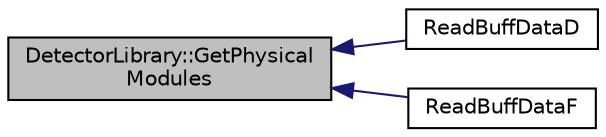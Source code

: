 digraph "DetectorLibrary::GetPhysicalModules"
{
  edge [fontname="Helvetica",fontsize="10",labelfontname="Helvetica",labelfontsize="10"];
  node [fontname="Helvetica",fontsize="10",shape=record];
  rankdir="LR";
  Node1 [label="DetectorLibrary::GetPhysical\lModules",height=0.2,width=0.4,color="black", fillcolor="grey75", style="filled", fontcolor="black"];
  Node1 -> Node2 [dir="back",color="midnightblue",fontsize="10",style="solid",fontname="Helvetica"];
  Node2 [label="ReadBuffDataD",height=0.2,width=0.4,color="black", fillcolor="white", style="filled",URL="$d7/d9b/_read_buff_data_d_8cpp.html#a3b368b630f425a315cdc02949e829ab4",tooltip="extract channel information from raw data "];
  Node1 -> Node3 [dir="back",color="midnightblue",fontsize="10",style="solid",fontname="Helvetica"];
  Node3 [label="ReadBuffDataF",height=0.2,width=0.4,color="black", fillcolor="white", style="filled",URL="$de/dbc/_read_buff_data_f_8cpp.html#ab385d2b0a1ccd0622221b862a2a689e0",tooltip="extract channel information from raw data "];
}
